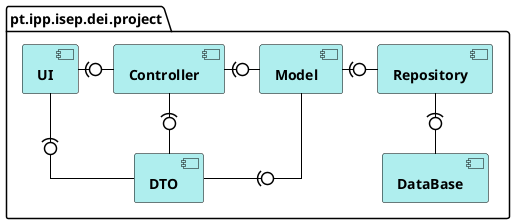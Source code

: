 @startuml
skinparam linetype ortho

skinparam component {
	BackgroundColor PaleTurquoise
	ArrowColor Black
	BorderColor Black
	FontStyle Bold
}

hide circle

package "pt.ipp.isep.dei.project" {
[UI] -right(0- [Controller]
[UI] -down(0- [DTO]
[Controller] -right(0- [Model]
[Model] -right(0- [Repository]
[Repository] -down(0- [DataBase]
[Controller] -(0- [DTO]
[DTO] -up(0- [Model]
}

@enduml
